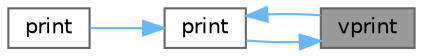 digraph "vprint"
{
 // LATEX_PDF_SIZE
  bgcolor="transparent";
  edge [fontname=Helvetica,fontsize=10,labelfontname=Helvetica,labelfontsize=10];
  node [fontname=Helvetica,fontsize=10,shape=box,height=0.2,width=0.4];
  rankdir="RL";
  Node1 [id="Node000001",label="vprint",height=0.2,width=0.4,color="gray40", fillcolor="grey60", style="filled", fontcolor="black",tooltip=" "];
  Node1 -> Node2 [id="edge1_Node000001_Node000002",dir="back",color="steelblue1",style="solid",tooltip=" "];
  Node2 [id="Node000002",label="print",height=0.2,width=0.4,color="grey40", fillcolor="white", style="filled",URL="$color_8h.html#a18e124eb328faae2f295658773e1b142",tooltip="Formats a string and prints it to the specified file stream using ANSI escape sequences to specify te..."];
  Node2 -> Node3 [id="edge2_Node000002_Node000003",dir="back",color="steelblue1",style="solid",tooltip=" "];
  Node3 [id="Node000003",label="print",height=0.2,width=0.4,color="grey40", fillcolor="white", style="filled",URL="$color_8h.html#ab803b3a696d2abaad2e2b4a962ae29e8",tooltip="Formats a string and prints it to stdout using ANSI escape sequences to specify text formatting."];
  Node2 -> Node1 [id="edge3_Node000002_Node000001",dir="back",color="steelblue1",style="solid",tooltip=" "];
}
